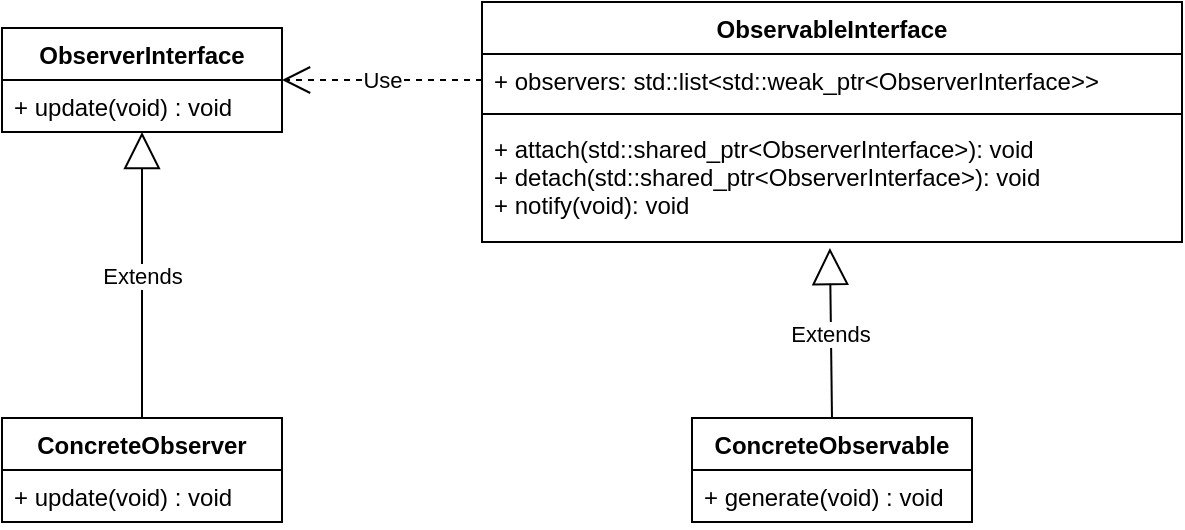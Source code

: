 <mxfile version="20.8.6"><diagram id="00mgp1i6vqHrrqFQswAH" name="Page-1"><mxGraphModel dx="2284" dy="879" grid="1" gridSize="10" guides="1" tooltips="1" connect="1" arrows="1" fold="1" page="1" pageScale="1" pageWidth="850" pageHeight="1100" math="0" shadow="0"><root><mxCell id="0"/><mxCell id="1" parent="0"/><mxCell id="Byc3J_6M6dVSgXxMsRis-2" value="ObservableInterface" style="swimlane;fontStyle=1;align=center;verticalAlign=top;childLayout=stackLayout;horizontal=1;startSize=26;horizontalStack=0;resizeParent=1;resizeParentMax=0;resizeLast=0;collapsible=1;marginBottom=0;" vertex="1" parent="1"><mxGeometry x="50" y="462" width="350" height="120" as="geometry"/></mxCell><mxCell id="Byc3J_6M6dVSgXxMsRis-3" value="+ observers: std::list&lt;std::weak_ptr&lt;ObserverInterface&gt;&gt;" style="text;strokeColor=none;fillColor=none;align=left;verticalAlign=top;spacingLeft=4;spacingRight=4;overflow=hidden;rotatable=0;points=[[0,0.5],[1,0.5]];portConstraint=eastwest;" vertex="1" parent="Byc3J_6M6dVSgXxMsRis-2"><mxGeometry y="26" width="350" height="26" as="geometry"/></mxCell><mxCell id="Byc3J_6M6dVSgXxMsRis-4" value="" style="line;strokeWidth=1;fillColor=none;align=left;verticalAlign=middle;spacingTop=-1;spacingLeft=3;spacingRight=3;rotatable=0;labelPosition=right;points=[];portConstraint=eastwest;strokeColor=inherit;" vertex="1" parent="Byc3J_6M6dVSgXxMsRis-2"><mxGeometry y="52" width="350" height="8" as="geometry"/></mxCell><mxCell id="Byc3J_6M6dVSgXxMsRis-5" value="+ attach(std::shared_ptr&lt;ObserverInterface&gt;): void&#xA;+ detach(std::shared_ptr&lt;ObserverInterface&gt;): void&#xA;+ notify(void): void" style="text;strokeColor=none;fillColor=none;align=left;verticalAlign=top;spacingLeft=4;spacingRight=4;overflow=hidden;rotatable=0;points=[[0,0.5],[1,0.5]];portConstraint=eastwest;" vertex="1" parent="Byc3J_6M6dVSgXxMsRis-2"><mxGeometry y="60" width="350" height="60" as="geometry"/></mxCell><mxCell id="Byc3J_6M6dVSgXxMsRis-10" value="ObserverInterface" style="swimlane;fontStyle=1;childLayout=stackLayout;horizontal=1;startSize=26;fillColor=none;horizontalStack=0;resizeParent=1;resizeParentMax=0;resizeLast=0;collapsible=1;marginBottom=0;" vertex="1" parent="1"><mxGeometry x="-190" y="475" width="140" height="52" as="geometry"/></mxCell><mxCell id="Byc3J_6M6dVSgXxMsRis-11" value="+ update(void) : void" style="text;strokeColor=none;fillColor=none;align=left;verticalAlign=top;spacingLeft=4;spacingRight=4;overflow=hidden;rotatable=0;points=[[0,0.5],[1,0.5]];portConstraint=eastwest;" vertex="1" parent="Byc3J_6M6dVSgXxMsRis-10"><mxGeometry y="26" width="140" height="26" as="geometry"/></mxCell><mxCell id="Byc3J_6M6dVSgXxMsRis-18" value="ConcreteObservable" style="swimlane;fontStyle=1;childLayout=stackLayout;horizontal=1;startSize=26;fillColor=none;horizontalStack=0;resizeParent=1;resizeParentMax=0;resizeLast=0;collapsible=1;marginBottom=0;" vertex="1" parent="1"><mxGeometry x="155" y="670" width="140" height="52" as="geometry"/></mxCell><mxCell id="Byc3J_6M6dVSgXxMsRis-19" value="+ generate(void) : void" style="text;strokeColor=none;fillColor=none;align=left;verticalAlign=top;spacingLeft=4;spacingRight=4;overflow=hidden;rotatable=0;points=[[0,0.5],[1,0.5]];portConstraint=eastwest;" vertex="1" parent="Byc3J_6M6dVSgXxMsRis-18"><mxGeometry y="26" width="140" height="26" as="geometry"/></mxCell><mxCell id="Byc3J_6M6dVSgXxMsRis-20" value="ConcreteObserver" style="swimlane;fontStyle=1;childLayout=stackLayout;horizontal=1;startSize=26;fillColor=none;horizontalStack=0;resizeParent=1;resizeParentMax=0;resizeLast=0;collapsible=1;marginBottom=0;" vertex="1" parent="1"><mxGeometry x="-190" y="670" width="140" height="52" as="geometry"/></mxCell><mxCell id="Byc3J_6M6dVSgXxMsRis-21" value="+ update(void) : void" style="text;strokeColor=none;fillColor=none;align=left;verticalAlign=top;spacingLeft=4;spacingRight=4;overflow=hidden;rotatable=0;points=[[0,0.5],[1,0.5]];portConstraint=eastwest;" vertex="1" parent="Byc3J_6M6dVSgXxMsRis-20"><mxGeometry y="26" width="140" height="26" as="geometry"/></mxCell><mxCell id="Byc3J_6M6dVSgXxMsRis-22" value="Extends" style="endArrow=block;endSize=16;endFill=0;html=1;rounded=0;exitX=0.5;exitY=0;exitDx=0;exitDy=0;entryX=0.497;entryY=1.05;entryDx=0;entryDy=0;entryPerimeter=0;" edge="1" parent="1" source="Byc3J_6M6dVSgXxMsRis-18" target="Byc3J_6M6dVSgXxMsRis-5"><mxGeometry width="160" relative="1" as="geometry"><mxPoint x="270" y="540" as="sourcePoint"/><mxPoint x="430" y="540" as="targetPoint"/></mxGeometry></mxCell><mxCell id="Byc3J_6M6dVSgXxMsRis-23" value="Extends" style="endArrow=block;endSize=16;endFill=0;html=1;rounded=0;exitX=0.5;exitY=0;exitDx=0;exitDy=0;entryX=0.5;entryY=1;entryDx=0;entryDy=0;" edge="1" parent="1" source="Byc3J_6M6dVSgXxMsRis-20" target="Byc3J_6M6dVSgXxMsRis-10"><mxGeometry width="160" relative="1" as="geometry"><mxPoint x="-650" y="765" as="sourcePoint"/><mxPoint x="-210" y="685" as="targetPoint"/></mxGeometry></mxCell><mxCell id="Byc3J_6M6dVSgXxMsRis-24" value="Use" style="endArrow=open;endSize=12;dashed=1;html=1;rounded=0;entryX=1;entryY=0.5;entryDx=0;entryDy=0;exitX=0;exitY=0.5;exitDx=0;exitDy=0;" edge="1" parent="1" source="Byc3J_6M6dVSgXxMsRis-3" target="Byc3J_6M6dVSgXxMsRis-10"><mxGeometry width="160" relative="1" as="geometry"><mxPoint x="340" y="540" as="sourcePoint"/><mxPoint x="500" y="540" as="targetPoint"/></mxGeometry></mxCell></root></mxGraphModel></diagram></mxfile>